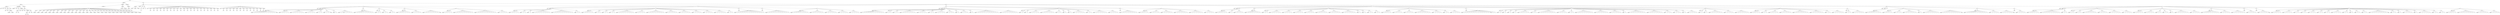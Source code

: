 digraph Tree {
	"t0" [label = "TEI"];
	"t1" [label = "teiHeader"];
	"t2" [label = "fileDesc"];
	"t3" [label = "titleStmt"];
	"t4" [label = "title"];
	"t5" [label = "title"];
	"t6" [label = "title"];
	"t7" [label = "author"];
	"t8" [label = "idno"];
	"t9" [label = "idno"];
	"t10" [label = "persName"];
	"t11" [label = "forename"];
	"t12" [label = "surname"];
	"t13" [label = "editor"];
	"t14" [label = "publicationStmt"];
	"t15" [label = "publisher"];
	"t16" [label = "idno"];
	"t17" [label = "idno"];
	"t18" [label = "availability"];
	"t19" [label = "licence"];
	"t20" [label = "ab"];
	"t21" [label = "ref"];
	"t22" [label = "sourceDesc"];
	"t23" [label = "bibl"];
	"t24" [label = "name"];
	"t25" [label = "idno"];
	"t26" [label = "idno"];
	"t27" [label = "availability"];
	"t28" [label = "licence"];
	"t29" [label = "ab"];
	"t30" [label = "ref"];
	"t31" [label = "bibl"];
	"t32" [label = "date"];
	"t33" [label = "idno"];
	"t34" [label = "profileDesc"];
	"t35" [label = "particDesc"];
	"t36" [label = "listPerson"];
	"t37" [label = "person"];
	"t38" [label = "persName"];
	"t39" [label = "person"];
	"t40" [label = "persName"];
	"t41" [label = "person"];
	"t42" [label = "persName"];
	"t43" [label = "person"];
	"t44" [label = "persName"];
	"t45" [label = "person"];
	"t46" [label = "persName"];
	"t47" [label = "person"];
	"t48" [label = "persName"];
	"t49" [label = "person"];
	"t50" [label = "persName"];
	"t51" [label = "person"];
	"t52" [label = "persName"];
	"t53" [label = "person"];
	"t54" [label = "persName"];
	"t55" [label = "person"];
	"t56" [label = "persName"];
	"t57" [label = "person"];
	"t58" [label = "persName"];
	"t59" [label = "person"];
	"t60" [label = "persName"];
	"t61" [label = "person"];
	"t62" [label = "persName"];
	"t63" [label = "person"];
	"t64" [label = "persName"];
	"t65" [label = "person"];
	"t66" [label = "persName"];
	"t67" [label = "person"];
	"t68" [label = "persName"];
	"t69" [label = "person"];
	"t70" [label = "persName"];
	"t71" [label = "person"];
	"t72" [label = "persName"];
	"t73" [label = "person"];
	"t74" [label = "persName"];
	"t75" [label = "person"];
	"t76" [label = "persName"];
	"t77" [label = "person"];
	"t78" [label = "persName"];
	"t79" [label = "person"];
	"t80" [label = "persName"];
	"t81" [label = "person"];
	"t82" [label = "persName"];
	"t83" [label = "person"];
	"t84" [label = "persName"];
	"t85" [label = "person"];
	"t86" [label = "persName"];
	"t87" [label = "person"];
	"t88" [label = "persName"];
	"t89" [label = "person"];
	"t90" [label = "persName"];
	"t91" [label = "person"];
	"t92" [label = "persName"];
	"t93" [label = "person"];
	"t94" [label = "persName"];
	"t95" [label = "textClass"];
	"t96" [label = "keywords"];
	"t97" [label = "term"];
	"t98" [label = "term"];
	"t99" [label = "classCode"];
	"t100" [label = "revisionDesc"];
	"t101" [label = "listChange"];
	"t102" [label = "change"];
	"t103" [label = "text"];
	"t104" [label = "front"];
	"t105" [label = "docTitle"];
	"t106" [label = "titlePart"];
	"t107" [label = "titlePart"];
	"t108" [label = "titlePart"];
	"t109" [label = "docDate"];
	"t110" [label = "div"];
	"t111" [label = "div"];
	"t112" [label = "p"];
	"t113" [label = "div"];
	"t114" [label = "head"];
	"t115" [label = "p"];
	"t116" [label = "castList"];
	"t117" [label = "head"];
	"t118" [label = "castItem"];
	"t119" [label = "role"];
	"t120" [label = "castItem"];
	"t121" [label = "role"];
	"t122" [label = "castItem"];
	"t123" [label = "role"];
	"t124" [label = "castItem"];
	"t125" [label = "role"];
	"t126" [label = "castItem"];
	"t127" [label = "role"];
	"t128" [label = "castItem"];
	"t129" [label = "role"];
	"t130" [label = "castItem"];
	"t131" [label = "role"];
	"t132" [label = "castItem"];
	"t133" [label = "role"];
	"t134" [label = "castItem"];
	"t135" [label = "role"];
	"t136" [label = "castItem"];
	"t137" [label = "role"];
	"t138" [label = "castItem"];
	"t139" [label = "role"];
	"t140" [label = "castItem"];
	"t141" [label = "role"];
	"t142" [label = "castItem"];
	"t143" [label = "role"];
	"t144" [label = "castItem"];
	"t145" [label = "role"];
	"t146" [label = "castItem"];
	"t147" [label = "role"];
	"t148" [label = "castItem"];
	"t149" [label = "role"];
	"t150" [label = "castItem"];
	"t151" [label = "role"];
	"t152" [label = "castItem"];
	"t153" [label = "role"];
	"t154" [label = "castItem"];
	"t155" [label = "role"];
	"t156" [label = "castItem"];
	"t157" [label = "role"];
	"t158" [label = "castItem"];
	"t159" [label = "role"];
	"t160" [label = "castList"];
	"t161" [label = "head"];
	"t162" [label = "castItem"];
	"t163" [label = "role"];
	"t164" [label = "castItem"];
	"t165" [label = "role"];
	"t166" [label = "castItem"];
	"t167" [label = "role"];
	"t168" [label = "castItem"];
	"t169" [label = "role"];
	"t170" [label = "castItem"];
	"t171" [label = "role"];
	"t172" [label = "castItem"];
	"t173" [label = "role"];
	"t174" [label = "castItem"];
	"t175" [label = "role"];
	"t176" [label = "castItem"];
	"t177" [label = "role"];
	"t178" [label = "castItem"];
	"t179" [label = "role"];
	"t180" [label = "castItem"];
	"t181" [label = "role"];
	"t182" [label = "castItem"];
	"t183" [label = "role"];
	"t184" [label = "castItem"];
	"t185" [label = "role"];
	"t186" [label = "castItem"];
	"t187" [label = "role"];
	"t188" [label = "body"];
	"t189" [label = "div"];
	"t190" [label = "head"];
	"t191" [label = "stage"];
	"t192" [label = "div"];
	"t193" [label = "head"];
	"t194" [label = "sp"];
	"t195" [label = "speaker"];
	"t196" [label = "l"];
	"t197" [label = "l"];
	"t198" [label = "l"];
	"t199" [label = "l"];
	"t200" [label = "l"];
	"t201" [label = "l"];
	"t202" [label = "l"];
	"t203" [label = "l"];
	"t204" [label = "l"];
	"t205" [label = "l"];
	"t206" [label = "l"];
	"t207" [label = "stage"];
	"t208" [label = "div"];
	"t209" [label = "head"];
	"t210" [label = "sp"];
	"t211" [label = "speaker"];
	"t212" [label = "l"];
	"t213" [label = "l"];
	"t214" [label = "l"];
	"t215" [label = "l"];
	"t216" [label = "sp"];
	"t217" [label = "speaker"];
	"t218" [label = "l"];
	"t219" [label = "l"];
	"t220" [label = "l"];
	"t221" [label = "l"];
	"t222" [label = "l"];
	"t223" [label = "l"];
	"t224" [label = "sp"];
	"t225" [label = "speaker"];
	"t226" [label = "l"];
	"t227" [label = "l"];
	"t228" [label = "l"];
	"t229" [label = "l"];
	"t230" [label = "sp"];
	"t231" [label = "speaker"];
	"t232" [label = "l"];
	"t233" [label = "l"];
	"t234" [label = "sp"];
	"t235" [label = "speaker"];
	"t236" [label = "l"];
	"t237" [label = "l"];
	"t238" [label = "stage"];
	"t239" [label = "sp"];
	"t240" [label = "speaker"];
	"t241" [label = "l"];
	"t242" [label = "sp"];
	"t243" [label = "speaker"];
	"t244" [label = "l"];
	"t245" [label = "stage"];
	"t246" [label = "l"];
	"t247" [label = "l"];
	"t248" [label = "l"];
	"t249" [label = "l"];
	"t250" [label = "div"];
	"t251" [label = "head"];
	"t252" [label = "sp"];
	"t253" [label = "speaker"];
	"t254" [label = "l"];
	"t255" [label = "l"];
	"t256" [label = "l"];
	"t257" [label = "l"];
	"t258" [label = "l"];
	"t259" [label = "l"];
	"t260" [label = "l"];
	"t261" [label = "l"];
	"t262" [label = "l"];
	"t263" [label = "div"];
	"t264" [label = "head"];
	"t265" [label = "sp"];
	"t266" [label = "speaker"];
	"t267" [label = "l"];
	"t268" [label = "l"];
	"t269" [label = "sp"];
	"t270" [label = "speaker"];
	"t271" [label = "l"];
	"t272" [label = "l"];
	"t273" [label = "sp"];
	"t274" [label = "speaker"];
	"t275" [label = "l"];
	"t276" [label = "l"];
	"t277" [label = "div"];
	"t278" [label = "head"];
	"t279" [label = "sp"];
	"t280" [label = "speaker"];
	"t281" [label = "l"];
	"t282" [label = "l"];
	"t283" [label = "l"];
	"t284" [label = "l"];
	"t285" [label = "l"];
	"t286" [label = "l"];
	"t287" [label = "sp"];
	"t288" [label = "speaker"];
	"t289" [label = "l"];
	"t290" [label = "l"];
	"t291" [label = "l"];
	"t292" [label = "l"];
	"t293" [label = "sp"];
	"t294" [label = "speaker"];
	"t295" [label = "l"];
	"t296" [label = "l"];
	"t297" [label = "l"];
	"t298" [label = "l"];
	"t299" [label = "l"];
	"t300" [label = "l"];
	"t301" [label = "l"];
	"t302" [label = "stage"];
	"t303" [label = "div"];
	"t304" [label = "head"];
	"t305" [label = "sp"];
	"t306" [label = "speaker"];
	"t307" [label = "l"];
	"t308" [label = "l"];
	"t309" [label = "l"];
	"t310" [label = "l"];
	"t311" [label = "sp"];
	"t312" [label = "speaker"];
	"t313" [label = "l"];
	"t314" [label = "l"];
	"t315" [label = "l"];
	"t316" [label = "l"];
	"t317" [label = "l"];
	"t318" [label = "l"];
	"t319" [label = "l"];
	"t320" [label = "l"];
	"t321" [label = "l"];
	"t322" [label = "sp"];
	"t323" [label = "speaker"];
	"t324" [label = "l"];
	"t325" [label = "l"];
	"t326" [label = "l"];
	"t327" [label = "l"];
	"t328" [label = "l"];
	"t329" [label = "l"];
	"t330" [label = "l"];
	"t331" [label = "l"];
	"t332" [label = "l"];
	"t333" [label = "l"];
	"t334" [label = "sp"];
	"t335" [label = "speaker"];
	"t336" [label = "l"];
	"t337" [label = "l"];
	"t338" [label = "l"];
	"t339" [label = "l"];
	"t340" [label = "div"];
	"t341" [label = "head"];
	"t342" [label = "stage"];
	"t343" [label = "div"];
	"t344" [label = "head"];
	"t345" [label = "sp"];
	"t346" [label = "speaker"];
	"t347" [label = "l"];
	"t348" [label = "l"];
	"t349" [label = "l"];
	"t350" [label = "l"];
	"t351" [label = "sp"];
	"t352" [label = "speaker"];
	"t353" [label = "l"];
	"t354" [label = "l"];
	"t355" [label = "sp"];
	"t356" [label = "speaker"];
	"t357" [label = "l"];
	"t358" [label = "sp"];
	"t359" [label = "speaker"];
	"t360" [label = "l"];
	"t361" [label = "l"];
	"t362" [label = "l"];
	"t363" [label = "l"];
	"t364" [label = "l"];
	"t365" [label = "l"];
	"t366" [label = "l"];
	"t367" [label = "l"];
	"t368" [label = "sp"];
	"t369" [label = "speaker"];
	"t370" [label = "l"];
	"t371" [label = "l"];
	"t372" [label = "l"];
	"t373" [label = "l"];
	"t374" [label = "l"];
	"t375" [label = "l"];
	"t376" [label = "l"];
	"t377" [label = "l"];
	"t378" [label = "l"];
	"t379" [label = "l"];
	"t380" [label = "sp"];
	"t381" [label = "speaker"];
	"t382" [label = "l"];
	"t383" [label = "l"];
	"t384" [label = "div"];
	"t385" [label = "head"];
	"t386" [label = "sp"];
	"t387" [label = "speaker"];
	"t388" [label = "l"];
	"t389" [label = "l"];
	"t390" [label = "l"];
	"t391" [label = "l"];
	"t392" [label = "l"];
	"t393" [label = "sp"];
	"t394" [label = "speaker"];
	"t395" [label = "l"];
	"t396" [label = "l"];
	"t397" [label = "sp"];
	"t398" [label = "speaker"];
	"t399" [label = "l"];
	"t400" [label = "l"];
	"t401" [label = "sp"];
	"t402" [label = "speaker"];
	"t403" [label = "l"];
	"t404" [label = "l"];
	"t405" [label = "sp"];
	"t406" [label = "speaker"];
	"t407" [label = "l"];
	"t408" [label = "l"];
	"t409" [label = "l"];
	"t410" [label = "l"];
	"t411" [label = "l"];
	"t412" [label = "l"];
	"t413" [label = "l"];
	"t414" [label = "l"];
	"t415" [label = "sp"];
	"t416" [label = "speaker"];
	"t417" [label = "l"];
	"t418" [label = "l"];
	"t419" [label = "l"];
	"t420" [label = "l"];
	"t421" [label = "sp"];
	"t422" [label = "speaker"];
	"t423" [label = "l"];
	"t424" [label = "l"];
	"t425" [label = "l"];
	"t426" [label = "l"];
	"t427" [label = "l"];
	"t428" [label = "l"];
	"t429" [label = "l"];
	"t430" [label = "l"];
	"t431" [label = "sp"];
	"t432" [label = "speaker"];
	"t433" [label = "l"];
	"t434" [label = "l"];
	"t435" [label = "l"];
	"t436" [label = "l"];
	"t437" [label = "l"];
	"t438" [label = "sp"];
	"t439" [label = "speaker"];
	"t440" [label = "l"];
	"t441" [label = "l"];
	"t442" [label = "l"];
	"t443" [label = "l"];
	"t444" [label = "l"];
	"t445" [label = "sp"];
	"t446" [label = "speaker"];
	"t447" [label = "l"];
	"t448" [label = "l"];
	"t449" [label = "l"];
	"t450" [label = "l"];
	"t451" [label = "sp"];
	"t452" [label = "speaker"];
	"t453" [label = "l"];
	"t454" [label = "l"];
	"t455" [label = "l"];
	"t456" [label = "l"];
	"t457" [label = "sp"];
	"t458" [label = "speaker"];
	"t459" [label = "l"];
	"t460" [label = "l"];
	"t461" [label = "l"];
	"t462" [label = "l"];
	"t463" [label = "l"];
	"t464" [label = "sp"];
	"t465" [label = "speaker"];
	"t466" [label = "l"];
	"t467" [label = "l"];
	"t468" [label = "div"];
	"t469" [label = "head"];
	"t470" [label = "sp"];
	"t471" [label = "speaker"];
	"t472" [label = "l"];
	"t473" [label = "l"];
	"t474" [label = "l"];
	"t475" [label = "l"];
	"t476" [label = "l"];
	"t477" [label = "l"];
	"t478" [label = "l"];
	"t479" [label = "l"];
	"t480" [label = "l"];
	"t481" [label = "l"];
	"t482" [label = "l"];
	"t483" [label = "l"];
	"t484" [label = "l"];
	"t485" [label = "l"];
	"t486" [label = "div"];
	"t487" [label = "head"];
	"t488" [label = "sp"];
	"t489" [label = "speaker"];
	"t490" [label = "l"];
	"t491" [label = "l"];
	"t492" [label = "l"];
	"t493" [label = "l"];
	"t494" [label = "l"];
	"t495" [label = "l"];
	"t496" [label = "l"];
	"t497" [label = "l"];
	"t498" [label = "l"];
	"t499" [label = "l"];
	"t500" [label = "l"];
	"t501" [label = "div"];
	"t502" [label = "head"];
	"t503" [label = "sp"];
	"t504" [label = "speaker"];
	"t505" [label = "l"];
	"t506" [label = "l"];
	"t507" [label = "l"];
	"t508" [label = "l"];
	"t509" [label = "l"];
	"t510" [label = "l"];
	"t511" [label = "l"];
	"t512" [label = "l"];
	"t513" [label = "sp"];
	"t514" [label = "speaker"];
	"t515" [label = "l"];
	"t516" [label = "l"];
	"t517" [label = "l"];
	"t518" [label = "l"];
	"t519" [label = "l"];
	"t520" [label = "l"];
	"t521" [label = "sp"];
	"t522" [label = "speaker"];
	"t523" [label = "l"];
	"t524" [label = "l"];
	"t525" [label = "l"];
	"t526" [label = "l"];
	"t527" [label = "l"];
	"t528" [label = "sp"];
	"t529" [label = "speaker"];
	"t530" [label = "l"];
	"t531" [label = "l"];
	"t532" [label = "l"];
	"t533" [label = "l"];
	"t534" [label = "sp"];
	"t535" [label = "speaker"];
	"t536" [label = "l"];
	"t537" [label = "l"];
	"t538" [label = "l"];
	"t539" [label = "l"];
	"t540" [label = "div"];
	"t541" [label = "head"];
	"t542" [label = "stage"];
	"t543" [label = "div"];
	"t544" [label = "head"];
	"t545" [label = "sp"];
	"t546" [label = "speaker"];
	"t547" [label = "l"];
	"t548" [label = "l"];
	"t549" [label = "l"];
	"t550" [label = "l"];
	"t551" [label = "l"];
	"t552" [label = "l"];
	"t553" [label = "l"];
	"t554" [label = "l"];
	"t555" [label = "l"];
	"t556" [label = "l"];
	"t557" [label = "l"];
	"t558" [label = "div"];
	"t559" [label = "head"];
	"t560" [label = "sp"];
	"t561" [label = "speaker"];
	"t562" [label = "l"];
	"t563" [label = "l"];
	"t564" [label = "sp"];
	"t565" [label = "speaker"];
	"t566" [label = "l"];
	"t567" [label = "l"];
	"t568" [label = "sp"];
	"t569" [label = "speaker"];
	"t570" [label = "l"];
	"t571" [label = "l"];
	"t572" [label = "l"];
	"t573" [label = "l"];
	"t574" [label = "l"];
	"t575" [label = "l"];
	"t576" [label = "l"];
	"t577" [label = "sp"];
	"t578" [label = "speaker"];
	"t579" [label = "l"];
	"t580" [label = "l"];
	"t581" [label = "l"];
	"t582" [label = "l"];
	"t583" [label = "sp"];
	"t584" [label = "speaker"];
	"t585" [label = "l"];
	"t586" [label = "l"];
	"t587" [label = "sp"];
	"t588" [label = "speaker"];
	"t589" [label = "l"];
	"t590" [label = "l"];
	"t591" [label = "l"];
	"t592" [label = "l"];
	"t593" [label = "sp"];
	"t594" [label = "speaker"];
	"t595" [label = "l"];
	"t596" [label = "l"];
	"t597" [label = "l"];
	"t598" [label = "sp"];
	"t599" [label = "speaker"];
	"t600" [label = "l"];
	"t601" [label = "sp"];
	"t602" [label = "speaker"];
	"t603" [label = "l"];
	"t604" [label = "l"];
	"t605" [label = "l"];
	"t606" [label = "sp"];
	"t607" [label = "speaker"];
	"t608" [label = "l"];
	"t609" [label = "sp"];
	"t610" [label = "speaker"];
	"t611" [label = "l"];
	"t612" [label = "l"];
	"t613" [label = "l"];
	"t614" [label = "l"];
	"t615" [label = "l"];
	"t616" [label = "l"];
	"t617" [label = "l"];
	"t618" [label = "l"];
	"t619" [label = "l"];
	"t620" [label = "l"];
	"t621" [label = "l"];
	"t622" [label = "sp"];
	"t623" [label = "speaker"];
	"t624" [label = "l"];
	"t625" [label = "l"];
	"t626" [label = "l"];
	"t627" [label = "l"];
	"t628" [label = "l"];
	"t629" [label = "l"];
	"t630" [label = "l"];
	"t631" [label = "l"];
	"t632" [label = "div"];
	"t633" [label = "head"];
	"t634" [label = "sp"];
	"t635" [label = "speaker"];
	"t636" [label = "l"];
	"t637" [label = "sp"];
	"t638" [label = "speaker"];
	"t639" [label = "l"];
	"t640" [label = "sp"];
	"t641" [label = "speaker"];
	"t642" [label = "l"];
	"t643" [label = "l"];
	"t644" [label = "l"];
	"t645" [label = "l"];
	"t646" [label = "sp"];
	"t647" [label = "speaker"];
	"t648" [label = "l"];
	"t649" [label = "l"];
	"t650" [label = "l"];
	"t651" [label = "l"];
	"t652" [label = "l"];
	"t653" [label = "l"];
	"t654" [label = "sp"];
	"t655" [label = "speaker"];
	"t656" [label = "l"];
	"t657" [label = "l"];
	"t658" [label = "sp"];
	"t659" [label = "speaker"];
	"t660" [label = "l"];
	"t661" [label = "sp"];
	"t662" [label = "speaker"];
	"t663" [label = "l"];
	"t664" [label = "sp"];
	"t665" [label = "speaker"];
	"t666" [label = "l"];
	"t667" [label = "l"];
	"t668" [label = "l"];
	"t669" [label = "l"];
	"t670" [label = "l"];
	"t671" [label = "sp"];
	"t672" [label = "speaker"];
	"t673" [label = "l"];
	"t674" [label = "l"];
	"t675" [label = "sp"];
	"t676" [label = "speaker"];
	"t677" [label = "l"];
	"t678" [label = "l"];
	"t679" [label = "l"];
	"t680" [label = "l"];
	"t681" [label = "l"];
	"t682" [label = "l"];
	"t683" [label = "sp"];
	"t684" [label = "speaker"];
	"t685" [label = "l"];
	"t686" [label = "l"];
	"t687" [label = "l"];
	"t688" [label = "l"];
	"t689" [label = "div"];
	"t690" [label = "head"];
	"t691" [label = "sp"];
	"t692" [label = "speaker"];
	"t693" [label = "l"];
	"t694" [label = "l"];
	"t695" [label = "l"];
	"t696" [label = "l"];
	"t697" [label = "l"];
	"t698" [label = "l"];
	"t699" [label = "l"];
	"t700" [label = "l"];
	"t701" [label = "div"];
	"t702" [label = "head"];
	"t703" [label = "sp"];
	"t704" [label = "speaker"];
	"t705" [label = "l"];
	"t706" [label = "l"];
	"t707" [label = "l"];
	"t708" [label = "l"];
	"t709" [label = "sp"];
	"t710" [label = "speaker"];
	"t711" [label = "l"];
	"t712" [label = "l"];
	"t713" [label = "l"];
	"t714" [label = "l"];
	"t715" [label = "sp"];
	"t716" [label = "speaker"];
	"t717" [label = "l"];
	"t718" [label = "l"];
	"t719" [label = "l"];
	"t720" [label = "l"];
	"t721" [label = "l"];
	"t722" [label = "sp"];
	"t723" [label = "speaker"];
	"t724" [label = "l"];
	"t725" [label = "l"];
	"t726" [label = "l"];
	"t727" [label = "l"];
	"t728" [label = "l"];
	"t729" [label = "l"];
	"t730" [label = "sp"];
	"t731" [label = "speaker"];
	"t732" [label = "l"];
	"t733" [label = "l"];
	"t734" [label = "l"];
	"t735" [label = "l"];
	"t736" [label = "l"];
	"t737" [label = "l"];
	"t738" [label = "sp"];
	"t739" [label = "speaker"];
	"t740" [label = "l"];
	"t741" [label = "l"];
	"t742" [label = "l"];
	"t743" [label = "l"];
	"t744" [label = "div"];
	"t745" [label = "head"];
	"t746" [label = "stage"];
	"t747" [label = "div"];
	"t748" [label = "head"];
	"t749" [label = "sp"];
	"t750" [label = "speaker"];
	"t751" [label = "l"];
	"t752" [label = "l"];
	"t753" [label = "l"];
	"t754" [label = "l"];
	"t755" [label = "l"];
	"t756" [label = "sp"];
	"t757" [label = "speaker"];
	"t758" [label = "l"];
	"t759" [label = "sp"];
	"t760" [label = "speaker"];
	"t761" [label = "l"];
	"t762" [label = "l"];
	"t763" [label = "l"];
	"t764" [label = "l"];
	"t765" [label = "div"];
	"t766" [label = "head"];
	"t767" [label = "sp"];
	"t768" [label = "speaker"];
	"t769" [label = "l"];
	"t770" [label = "l"];
	"t771" [label = "l"];
	"t772" [label = "l"];
	"t773" [label = "l"];
	"t774" [label = "l"];
	"t775" [label = "l"];
	"t776" [label = "div"];
	"t777" [label = "head"];
	"t778" [label = "sp"];
	"t779" [label = "speaker"];
	"t780" [label = "l"];
	"t781" [label = "l"];
	"t782" [label = "sp"];
	"t783" [label = "speaker"];
	"t784" [label = "l"];
	"t785" [label = "l"];
	"t786" [label = "l"];
	"t787" [label = "l"];
	"t788" [label = "l"];
	"t789" [label = "sp"];
	"t790" [label = "speaker"];
	"t791" [label = "l"];
	"t792" [label = "l"];
	"t793" [label = "l"];
	"t794" [label = "l"];
	"t795" [label = "sp"];
	"t796" [label = "speaker"];
	"t797" [label = "l"];
	"t798" [label = "l"];
	"t799" [label = "l"];
	"t800" [label = "l"];
	"t801" [label = "sp"];
	"t802" [label = "speaker"];
	"t803" [label = "l"];
	"t804" [label = "l"];
	"t805" [label = "l"];
	"t806" [label = "l"];
	"t807" [label = "sp"];
	"t808" [label = "speaker"];
	"t809" [label = "l"];
	"t810" [label = "l"];
	"t811" [label = "l"];
	"t812" [label = "l"];
	"t813" [label = "l"];
	"t814" [label = "sp"];
	"t815" [label = "speaker"];
	"t816" [label = "l"];
	"t817" [label = "l"];
	"t818" [label = "l"];
	"t819" [label = "l"];
	"t820" [label = "l"];
	"t821" [label = "sp"];
	"t822" [label = "speaker"];
	"t823" [label = "l"];
	"t824" [label = "l"];
	"t825" [label = "l"];
	"t826" [label = "l"];
	"t827" [label = "l"];
	"t828" [label = "l"];
	"t829" [label = "sp"];
	"t830" [label = "speaker"];
	"t831" [label = "l"];
	"t832" [label = "sp"];
	"t833" [label = "speaker"];
	"t834" [label = "l"];
	"t835" [label = "sp"];
	"t836" [label = "speaker"];
	"t837" [label = "l"];
	"t838" [label = "l"];
	"t839" [label = "sp"];
	"t840" [label = "speaker"];
	"t841" [label = "l"];
	"t842" [label = "l"];
	"t843" [label = "div"];
	"t844" [label = "head"];
	"t845" [label = "sp"];
	"t846" [label = "speaker"];
	"t847" [label = "l"];
	"t848" [label = "l"];
	"t849" [label = "l"];
	"t850" [label = "l"];
	"t851" [label = "sp"];
	"t852" [label = "speaker"];
	"t853" [label = "l"];
	"t854" [label = "l"];
	"t855" [label = "l"];
	"t856" [label = "l"];
	"t857" [label = "sp"];
	"t858" [label = "speaker"];
	"t859" [label = "l"];
	"t860" [label = "l"];
	"t861" [label = "l"];
	"t862" [label = "l"];
	"t863" [label = "sp"];
	"t864" [label = "speaker"];
	"t865" [label = "l"];
	"t866" [label = "l"];
	"t867" [label = "l"];
	"t868" [label = "l"];
	"t869" [label = "l"];
	"t870" [label = "l"];
	"t871" [label = "l"];
	"t872" [label = "sp"];
	"t873" [label = "speaker"];
	"t874" [label = "l"];
	"t875" [label = "l"];
	"t876" [label = "l"];
	"t877" [label = "l"];
	"t878" [label = "sp"];
	"t879" [label = "speaker"];
	"t880" [label = "l"];
	"t881" [label = "l"];
	"t882" [label = "sp"];
	"t883" [label = "speaker"];
	"t884" [label = "l"];
	"t885" [label = "l"];
	"t886" [label = "l"];
	"t887" [label = "l"];
	"t888" [label = "div"];
	"t889" [label = "head"];
	"t890" [label = "sp"];
	"t891" [label = "speaker"];
	"t892" [label = "l"];
	"t893" [label = "l"];
	"t894" [label = "l"];
	"t895" [label = "l"];
	"t896" [label = "l"];
	"t897" [label = "l"];
	"t898" [label = "l"];
	"t899" [label = "l"];
	"t900" [label = "l"];
	"t901" [label = "l"];
	"t902" [label = "l"];
	"t903" [label = "l"];
	"t904" [label = "l"];
	"t905" [label = "stage"];
	"t906" [label = "l"];
	"t907" [label = "l"];
	"t908" [label = "div"];
	"t909" [label = "head"];
	"t910" [label = "sp"];
	"t911" [label = "speaker"];
	"t912" [label = "l"];
	"t913" [label = "sp"];
	"t914" [label = "speaker"];
	"t915" [label = "l"];
	"t916" [label = "sp"];
	"t917" [label = "speaker"];
	"t918" [label = "l"];
	"t919" [label = "sp"];
	"t920" [label = "speaker"];
	"t921" [label = "l"];
	"t922" [label = "sp"];
	"t923" [label = "speaker"];
	"t924" [label = "l"];
	"t925" [label = "l"];
	"t926" [label = "l"];
	"t927" [label = "l"];
	"t928" [label = "l"];
	"t929" [label = "sp"];
	"t930" [label = "speaker"];
	"t931" [label = "l"];
	"t932" [label = "l"];
	"t933" [label = "sp"];
	"t934" [label = "speaker"];
	"t935" [label = "l"];
	"t936" [label = "l"];
	"t937" [label = "l"];
	"t938" [label = "l"];
	"t939" [label = "l"];
	"t940" [label = "l"];
	"t941" [label = "l"];
	"t942" [label = "l"];
	"t943" [label = "sp"];
	"t944" [label = "speaker"];
	"t945" [label = "l"];
	"t946" [label = "l"];
	"t947" [label = "l"];
	"t948" [label = "l"];
	"t949" [label = "sp"];
	"t950" [label = "speaker"];
	"t951" [label = "l"];
	"t952" [label = "l"];
	"t953" [label = "sp"];
	"t954" [label = "speaker"];
	"t955" [label = "l"];
	"t956" [label = "l"];
	"t957" [label = "l"];
	"t958" [label = "l"];
	"t959" [label = "l"];
	"t960" [label = "l"];
	"t961" [label = "l"];
	"t962" [label = "l"];
	"t963" [label = "sp"];
	"t964" [label = "speaker"];
	"t965" [label = "l"];
	"t966" [label = "l"];
	"t967" [label = "l"];
	"t968" [label = "l"];
	"t969" [label = "l"];
	"t970" [label = "l"];
	"t971" [label = "sp"];
	"t972" [label = "speaker"];
	"t973" [label = "l"];
	"t974" [label = "l"];
	"t975" [label = "l"];
	"t976" [label = "l"];
	"t977" [label = "l"];
	"t978" [label = "sp"];
	"t979" [label = "speaker"];
	"t980" [label = "l"];
	"t981" [label = "sp"];
	"t982" [label = "speaker"];
	"t983" [label = "l"];
	"t984" [label = "l"];
	"t985" [label = "l"];
	"t986" [label = "l"];
	"t987" [label = "l"];
	"t988" [label = "l"];
	"t989" [label = "l"];
	"t990" [label = "l"];
	"t991" [label = "sp"];
	"t992" [label = "speaker"];
	"t993" [label = "l"];
	"t994" [label = "l"];
	"t995" [label = "l"];
	"t996" [label = "l"];
	"t997" [label = "l"];
	"t998" [label = "l"];
	"t999" [label = "l"];
	"t1000" [label = "sp"];
	"t1001" [label = "speaker"];
	"t1002" [label = "l"];
	"t1003" [label = "l"];
	"t1004" [label = "l"];
	"t1005" [label = "sp"];
	"t1006" [label = "speaker"];
	"t1007" [label = "l"];
	"t1008" [label = "l"];
	"t1009" [label = "l"];
	"t1010" [label = "sp"];
	"t1011" [label = "speaker"];
	"t1012" [label = "l"];
	"t1013" [label = "sp"];
	"t1014" [label = "speaker"];
	"t1015" [label = "l"];
	"t1016" [label = "l"];
	"t1017" [label = "l"];
	"t1018" [label = "l"];
	"t1019" [label = "div"];
	"t1020" [label = "head"];
	"t1021" [label = "sp"];
	"t1022" [label = "speaker"];
	"t1023" [label = "l"];
	"t1024" [label = "sp"];
	"t1025" [label = "speaker"];
	"t1026" [label = "l"];
	"t1027" [label = "sp"];
	"t1028" [label = "speaker"];
	"t1029" [label = "l"];
	"t1030" [label = "l"];
	"t1031" [label = "l"];
	"t1032" [label = "l"];
	"t1033" [label = "l"];
	"t1034" [label = "l"];
	"t1035" [label = "sp"];
	"t1036" [label = "speaker"];
	"t1037" [label = "l"];
	"t1038" [label = "l"];
	"t1039" [label = "l"];
	"t1040" [label = "l"];
	"t1041" [label = "sp"];
	"t1042" [label = "speaker"];
	"t1043" [label = "l"];
	"t1044" [label = "l"];
	"t1045" [label = "l"];
	"t1046" [label = "l"];
	"t1047" [label = "l"];
	"t1048" [label = "l"];
	"t1049" [label = "div"];
	"t1050" [label = "head"];
	"t1051" [label = "sp"];
	"t1052" [label = "speaker"];
	"t1053" [label = "l"];
	"t1054" [label = "l"];
	"t1055" [label = "l"];
	"t1056" [label = "l"];
	"t1057" [label = "sp"];
	"t1058" [label = "speaker"];
	"t1059" [label = "l"];
	"t1060" [label = "l"];
	"t1061" [label = "sp"];
	"t1062" [label = "speaker"];
	"t1063" [label = "l"];
	"t1064" [label = "l"];
	"t1065" [label = "l"];
	"t1066" [label = "l"];
	"t1067" [label = "sp"];
	"t1068" [label = "speaker"];
	"t1069" [label = "l"];
	"t1070" [label = "l"];
	"t1071" [label = "l"];
	"t1072" [label = "l"];
	"t1073" [label = "l"];
	"t1074" [label = "sp"];
	"t1075" [label = "speaker"];
	"t1076" [label = "l"];
	"t1077" [label = "l"];
	"t1078" [label = "l"];
	"t1079" [label = "l"];
	"t1080" [label = "l"];
	"t1081" [label = "l"];
	"t1082" [label = "l"];
	"t1083" [label = "sp"];
	"t1084" [label = "speaker"];
	"t1085" [label = "l"];
	"t1086" [label = "l"];
	"t1087" [label = "l"];
	"t1088" [label = "l"];
	"t1089" [label = "l"];
	"t1090" [label = "l"];
	"t1091" [label = "sp"];
	"t1092" [label = "speaker"];
	"t1093" [label = "l"];
	"t1094" [label = "l"];
	"t1095" [label = "sp"];
	"t1096" [label = "speaker"];
	"t1097" [label = "l"];
	"t1098" [label = "l"];
	"t1099" [label = "l"];
	"t1100" [label = "l"];
	"t1101" [label = "l"];
	"t1102" [label = "div"];
	"t1103" [label = "head"];
	"t1104" [label = "sp"];
	"t1105" [label = "speaker"];
	"t1106" [label = "l"];
	"t1107" [label = "l"];
	"t1108" [label = "sp"];
	"t1109" [label = "speaker"];
	"t1110" [label = "l"];
	"t1111" [label = "l"];
	"t1112" [label = "l"];
	"t1113" [label = "l"];
	"t1114" [label = "l"];
	"t1115" [label = "div"];
	"t1116" [label = "head"];
	"t1117" [label = "stage"];
	"t1118" [label = "div"];
	"t1119" [label = "head"];
	"t1120" [label = "sp"];
	"t1121" [label = "speaker"];
	"t1122" [label = "l"];
	"t1123" [label = "l"];
	"t1124" [label = "l"];
	"t1125" [label = "l"];
	"t1126" [label = "l"];
	"t1127" [label = "l"];
	"t1128" [label = "l"];
	"t1129" [label = "div"];
	"t1130" [label = "head"];
	"t1131" [label = "sp"];
	"t1132" [label = "speaker"];
	"t1133" [label = "l"];
	"t1134" [label = "l"];
	"t1135" [label = "l"];
	"t1136" [label = "l"];
	"t1137" [label = "sp"];
	"t1138" [label = "speaker"];
	"t1139" [label = "l"];
	"t1140" [label = "l"];
	"t1141" [label = "l"];
	"t1142" [label = "sp"];
	"t1143" [label = "speaker"];
	"t1144" [label = "l"];
	"t1145" [label = "l"];
	"t1146" [label = "l"];
	"t1147" [label = "l"];
	"t1148" [label = "l"];
	"t1149" [label = "l"];
	"t1150" [label = "sp"];
	"t1151" [label = "speaker"];
	"t1152" [label = "l"];
	"t1153" [label = "sp"];
	"t1154" [label = "speaker"];
	"t1155" [label = "l"];
	"t1156" [label = "l"];
	"t1157" [label = "l"];
	"t1158" [label = "l"];
	"t1159" [label = "l"];
	"t1160" [label = "l"];
	"t1161" [label = "l"];
	"t1162" [label = "sp"];
	"t1163" [label = "speaker"];
	"t1164" [label = "l"];
	"t1165" [label = "l"];
	"t1166" [label = "l"];
	"t1167" [label = "l"];
	"t1168" [label = "l"];
	"t1169" [label = "l"];
	"t1170" [label = "l"];
	"t1171" [label = "l"];
	"t1172" [label = "l"];
	"t1173" [label = "stage"];
	"t1174" [label = "div"];
	"t1175" [label = "head"];
	"t1176" [label = "sp"];
	"t1177" [label = "speaker"];
	"t1178" [label = "l"];
	"t1179" [label = "l"];
	"t1180" [label = "l"];
	"t1181" [label = "l"];
	"t1182" [label = "l"];
	"t1183" [label = "l"];
	"t1184" [label = "l"];
	"t1185" [label = "l"];
	"t1186" [label = "l"];
	"t1187" [label = "l"];
	"t1188" [label = "l"];
	"t1189" [label = "sp"];
	"t1190" [label = "speaker"];
	"t1191" [label = "l"];
	"t1192" [label = "l"];
	"t1193" [label = "l"];
	"t1194" [label = "l"];
	"t1195" [label = "sp"];
	"t1196" [label = "speaker"];
	"t1197" [label = "l"];
	"t1198" [label = "l"];
	"t1199" [label = "l"];
	"t1200" [label = "l"];
	"t1201" [label = "l"];
	"t1202" [label = "stage"];
	"t1203" [label = "div"];
	"t1204" [label = "head"];
	"t1205" [label = "sp"];
	"t1206" [label = "speaker"];
	"t1207" [label = "l"];
	"t1208" [label = "l"];
	"t1209" [label = "l"];
	"t1210" [label = "l"];
	"t1211" [label = "div"];
	"t1212" [label = "head"];
	"t1213" [label = "stage"];
	"t1214" [label = "div"];
	"t1215" [label = "head"];
	"t1216" [label = "sp"];
	"t1217" [label = "speaker"];
	"t1218" [label = "l"];
	"t1219" [label = "l"];
	"t1220" [label = "l"];
	"t1221" [label = "l"];
	"t1222" [label = "l"];
	"t1223" [label = "sp"];
	"t1224" [label = "speaker"];
	"t1225" [label = "l"];
	"t1226" [label = "l"];
	"t1227" [label = "l"];
	"t1228" [label = "l"];
	"t1229" [label = "l"];
	"t1230" [label = "l"];
	"t1231" [label = "l"];
	"t1232" [label = "l"];
	"t1233" [label = "l"];
	"t1234" [label = "sp"];
	"t1235" [label = "speaker"];
	"t1236" [label = "l"];
	"t1237" [label = "l"];
	"t1238" [label = "div"];
	"t1239" [label = "head"];
	"t1240" [label = "sp"];
	"t1241" [label = "speaker"];
	"t1242" [label = "l"];
	"t1243" [label = "l"];
	"t1244" [label = "sp"];
	"t1245" [label = "speaker"];
	"t1246" [label = "l"];
	"t1247" [label = "l"];
	"t1248" [label = "sp"];
	"t1249" [label = "speaker"];
	"t1250" [label = "l"];
	"t1251" [label = "l"];
	"t1252" [label = "l"];
	"t1253" [label = "l"];
	"t1254" [label = "l"];
	"t1255" [label = "l"];
	"t1256" [label = "sp"];
	"t1257" [label = "speaker"];
	"t1258" [label = "l"];
	"t1259" [label = "l"];
	"t1260" [label = "l"];
	"t1261" [label = "l"];
	"t1262" [label = "sp"];
	"t1263" [label = "speaker"];
	"t1264" [label = "l"];
	"t1265" [label = "l"];
	"t1266" [label = "l"];
	"t1267" [label = "l"];
	"t1268" [label = "l"];
	"t1269" [label = "sp"];
	"t1270" [label = "speaker"];
	"t1271" [label = "l"];
	"t1272" [label = "l"];
	"t1273" [label = "l"];
	"t1274" [label = "l"];
	"t1275" [label = "div"];
	"t1276" [label = "head"];
	"t1277" [label = "sp"];
	"t1278" [label = "speaker"];
	"t1279" [label = "l"];
	"t1280" [label = "l"];
	"t1281" [label = "l"];
	"t1282" [label = "l"];
	"t1283" [label = "sp"];
	"t1284" [label = "speaker"];
	"t1285" [label = "l"];
	"t1286" [label = "l"];
	"t1287" [label = "l"];
	"t1288" [label = "l"];
	"t1289" [label = "sp"];
	"t1290" [label = "speaker"];
	"t1291" [label = "l"];
	"t1292" [label = "l"];
	"t1293" [label = "sp"];
	"t1294" [label = "speaker"];
	"t1295" [label = "l"];
	"t1296" [label = "l"];
	"t1297" [label = "sp"];
	"t1298" [label = "speaker"];
	"t1299" [label = "l"];
	"t1300" [label = "sp"];
	"t1301" [label = "speaker"];
	"t1302" [label = "l"];
	"t1303" [label = "l"];
	"t1304" [label = "l"];
	"t1305" [label = "l"];
	"t1306" [label = "l"];
	"t1307" [label = "l"];
	"t1308" [label = "sp"];
	"t1309" [label = "speaker"];
	"t1310" [label = "l"];
	"t1311" [label = "l"];
	"t1312" [label = "l"];
	"t1313" [label = "l"];
	"t1314" [label = "div"];
	"t1315" [label = "head"];
	"t1316" [label = "sp"];
	"t1317" [label = "speaker"];
	"t1318" [label = "l"];
	"t1319" [label = "l"];
	"t1320" [label = "l"];
	"t1321" [label = "l"];
	"t1322" [label = "l"];
	"t1323" [label = "l"];
	"t1324" [label = "l"];
	"t1325" [label = "l"];
	"t1326" [label = "sp"];
	"t1327" [label = "speaker"];
	"t1328" [label = "l"];
	"t1329" [label = "l"];
	"t1330" [label = "l"];
	"t1331" [label = "l"];
	"t1332" [label = "sp"];
	"t1333" [label = "speaker"];
	"t1334" [label = "l"];
	"t1335" [label = "l"];
	"t1336" [label = "l"];
	"t1337" [label = "l"];
	"t1338" [label = "l"];
	"t1339" [label = "l"];
	"t1340" [label = "div"];
	"t1341" [label = "head"];
	"t1342" [label = "sp"];
	"t1343" [label = "speaker"];
	"t1344" [label = "l"];
	"t1345" [label = "l"];
	"t1346" [label = "l"];
	"t1347" [label = "l"];
	"t1348" [label = "div"];
	"t1349" [label = "head"];
	"t1350" [label = "sp"];
	"t1351" [label = "speaker"];
	"t1352" [label = "l"];
	"t1353" [label = "l"];
	"t1354" [label = "l"];
	"t1355" [label = "l"];
	"t1356" [label = "stage"];
	"t1357" [label = "div"];
	"t1358" [label = "head"];
	"t1359" [label = "sp"];
	"t1360" [label = "speaker"];
	"t1361" [label = "l"];
	"t1362" [label = "l"];
	"t1363" [label = "l"];
	"t1364" [label = "l"];
	"t1365" [label = "sp"];
	"t1366" [label = "speaker"];
	"t1367" [label = "l"];
	"t1368" [label = "l"];
	"t1369" [label = "l"];
	"t1370" [label = "l"];
	"t1371" [label = "sp"];
	"t1372" [label = "speaker"];
	"t1373" [label = "l"];
	"t1374" [label = "l"];
	"t1375" [label = "sp"];
	"t1376" [label = "speaker"];
	"t1377" [label = "l"];
	"t1378" [label = "l"];
	"t1379" [label = "sp"];
	"t1380" [label = "speaker"];
	"t1381" [label = "l"];
	"t1382" [label = "l"];
	"t1383" [label = "l"];
	"t1384" [label = "sp"];
	"t1385" [label = "speaker"];
	"t1386" [label = "l"];
	"t1387" [label = "l"];
	"t1388" [label = "sp"];
	"t1389" [label = "speaker"];
	"t1390" [label = "l"];
	"t1391" [label = "l"];
	"t1392" [label = "sp"];
	"t1393" [label = "speaker"];
	"t1394" [label = "l"];
	"t1395" [label = "l"];
	"t1396" [label = "l"];
	"t1397" [label = "l"];
	"t1398" [label = "sp"];
	"t1399" [label = "speaker"];
	"t1400" [label = "l"];
	"t1401" [label = "l"];
	"t1402" [label = "sp"];
	"t1403" [label = "speaker"];
	"t1404" [label = "l"];
	"t1405" [label = "sp"];
	"t1406" [label = "speaker"];
	"t1407" [label = "l"];
	"t1408" [label = "l"];
	"t1409" [label = "sp"];
	"t1410" [label = "speaker"];
	"t1411" [label = "l"];
	"t1412" [label = "l"];
	"t1413" [label = "sp"];
	"t1414" [label = "speaker"];
	"t1415" [label = "l"];
	"t1416" [label = "l"];
	"t1417" [label = "l"];
	"t1418" [label = "l"];
	"t1419" [label = "l"];
	"t1420" [label = "l"];
	"t1421" [label = "l"];
	"t1422" [label = "l"];
	"t1423" [label = "stage"];
	"t1424" [label = "sp"];
	"t1425" [label = "speaker"];
	"t1426" [label = "l"];
	"t1427" [label = "l"];
	"t1428" [label = "sp"];
	"t1429" [label = "speaker"];
	"t1430" [label = "l"];
	"t1431" [label = "sp"];
	"t1432" [label = "speaker"];
	"t1433" [label = "l"];
	"t1434" [label = "l"];
	"t1435" [label = "l"];
	"t1436" [label = "l"];
	"t1437" [label = "sp"];
	"t1438" [label = "speaker"];
	"t1439" [label = "l"];
	"t1440" [label = "sp"];
	"t1441" [label = "speaker"];
	"t1442" [label = "l"];
	"t1443" [label = "l"];
	"t1444" [label = "l"];
	"t1445" [label = "l"];
	"t1446" [label = "l"];
	"t1447" [label = "sp"];
	"t1448" [label = "speaker"];
	"t1449" [label = "l"];
	"t1450" [label = "l"];
	"t1451" [label = "sp"];
	"t1452" [label = "speaker"];
	"t1453" [label = "l"];
	"t1454" [label = "l"];
	"t1455" [label = "div"];
	"t1456" [label = "head"];
	"t1457" [label = "sp"];
	"t1458" [label = "speaker"];
	"t1459" [label = "l"];
	"t1460" [label = "l"];
	"t1461" [label = "l"];
	"t1462" [label = "l"];
	"t1463" [label = "sp"];
	"t1464" [label = "speaker"];
	"t1465" [label = "l"];
	"t1466" [label = "l"];
	"t1467" [label = "l"];
	"t1468" [label = "l"];
	"t1469" [label = "l"];
	"t1470" [label = "l"];
	"t1471" [label = "l"];
	"t1472" [label = "l"];
	"t1473" [label = "sp"];
	"t1474" [label = "speaker"];
	"t1475" [label = "l"];
	"t1476" [label = "l"];
	"t1477" [label = "l"];
	"t1478" [label = "l"];
	"t1479" [label = "l"];
	"t1480" [label = "sp"];
	"t1481" [label = "speaker"];
	"t1482" [label = "l"];
	"t1483" [label = "l"];
	"t1484" [label = "l"];
	"t1485" [label = "l"];
	"t0" -> "t1";
	"t1" -> "t2";
	"t2" -> "t3";
	"t3" -> "t4";
	"t3" -> "t5";
	"t3" -> "t6";
	"t3" -> "t7";
	"t7" -> "t8";
	"t7" -> "t9";
	"t7" -> "t10";
	"t10" -> "t11";
	"t10" -> "t12";
	"t3" -> "t13";
	"t2" -> "t14";
	"t14" -> "t15";
	"t14" -> "t16";
	"t14" -> "t17";
	"t14" -> "t18";
	"t18" -> "t19";
	"t19" -> "t20";
	"t19" -> "t21";
	"t2" -> "t22";
	"t22" -> "t23";
	"t23" -> "t24";
	"t23" -> "t25";
	"t23" -> "t26";
	"t23" -> "t27";
	"t27" -> "t28";
	"t28" -> "t29";
	"t28" -> "t30";
	"t23" -> "t31";
	"t31" -> "t32";
	"t31" -> "t33";
	"t1" -> "t34";
	"t34" -> "t35";
	"t35" -> "t36";
	"t36" -> "t37";
	"t37" -> "t38";
	"t36" -> "t39";
	"t39" -> "t40";
	"t36" -> "t41";
	"t41" -> "t42";
	"t36" -> "t43";
	"t43" -> "t44";
	"t36" -> "t45";
	"t45" -> "t46";
	"t36" -> "t47";
	"t47" -> "t48";
	"t36" -> "t49";
	"t49" -> "t50";
	"t36" -> "t51";
	"t51" -> "t52";
	"t36" -> "t53";
	"t53" -> "t54";
	"t36" -> "t55";
	"t55" -> "t56";
	"t36" -> "t57";
	"t57" -> "t58";
	"t36" -> "t59";
	"t59" -> "t60";
	"t36" -> "t61";
	"t61" -> "t62";
	"t36" -> "t63";
	"t63" -> "t64";
	"t36" -> "t65";
	"t65" -> "t66";
	"t36" -> "t67";
	"t67" -> "t68";
	"t36" -> "t69";
	"t69" -> "t70";
	"t36" -> "t71";
	"t71" -> "t72";
	"t36" -> "t73";
	"t73" -> "t74";
	"t36" -> "t75";
	"t75" -> "t76";
	"t36" -> "t77";
	"t77" -> "t78";
	"t36" -> "t79";
	"t79" -> "t80";
	"t36" -> "t81";
	"t81" -> "t82";
	"t36" -> "t83";
	"t83" -> "t84";
	"t36" -> "t85";
	"t85" -> "t86";
	"t36" -> "t87";
	"t87" -> "t88";
	"t36" -> "t89";
	"t89" -> "t90";
	"t36" -> "t91";
	"t91" -> "t92";
	"t36" -> "t93";
	"t93" -> "t94";
	"t34" -> "t95";
	"t95" -> "t96";
	"t96" -> "t97";
	"t96" -> "t98";
	"t95" -> "t99";
	"t1" -> "t100";
	"t100" -> "t101";
	"t101" -> "t102";
	"t0" -> "t103";
	"t103" -> "t104";
	"t104" -> "t105";
	"t105" -> "t106";
	"t105" -> "t107";
	"t105" -> "t108";
	"t104" -> "t109";
	"t104" -> "t110";
	"t110" -> "t111";
	"t111" -> "t112";
	"t104" -> "t113";
	"t113" -> "t114";
	"t113" -> "t115";
	"t104" -> "t116";
	"t116" -> "t117";
	"t116" -> "t118";
	"t118" -> "t119";
	"t116" -> "t120";
	"t120" -> "t121";
	"t116" -> "t122";
	"t122" -> "t123";
	"t116" -> "t124";
	"t124" -> "t125";
	"t116" -> "t126";
	"t126" -> "t127";
	"t116" -> "t128";
	"t128" -> "t129";
	"t116" -> "t130";
	"t130" -> "t131";
	"t116" -> "t132";
	"t132" -> "t133";
	"t116" -> "t134";
	"t134" -> "t135";
	"t116" -> "t136";
	"t136" -> "t137";
	"t116" -> "t138";
	"t138" -> "t139";
	"t116" -> "t140";
	"t140" -> "t141";
	"t116" -> "t142";
	"t142" -> "t143";
	"t116" -> "t144";
	"t144" -> "t145";
	"t116" -> "t146";
	"t146" -> "t147";
	"t116" -> "t148";
	"t148" -> "t149";
	"t116" -> "t150";
	"t150" -> "t151";
	"t116" -> "t152";
	"t152" -> "t153";
	"t116" -> "t154";
	"t154" -> "t155";
	"t116" -> "t156";
	"t156" -> "t157";
	"t116" -> "t158";
	"t158" -> "t159";
	"t104" -> "t160";
	"t160" -> "t161";
	"t160" -> "t162";
	"t162" -> "t163";
	"t160" -> "t164";
	"t164" -> "t165";
	"t160" -> "t166";
	"t166" -> "t167";
	"t160" -> "t168";
	"t168" -> "t169";
	"t160" -> "t170";
	"t170" -> "t171";
	"t160" -> "t172";
	"t172" -> "t173";
	"t160" -> "t174";
	"t174" -> "t175";
	"t160" -> "t176";
	"t176" -> "t177";
	"t160" -> "t178";
	"t178" -> "t179";
	"t160" -> "t180";
	"t180" -> "t181";
	"t160" -> "t182";
	"t182" -> "t183";
	"t160" -> "t184";
	"t184" -> "t185";
	"t160" -> "t186";
	"t186" -> "t187";
	"t103" -> "t188";
	"t188" -> "t189";
	"t189" -> "t190";
	"t189" -> "t191";
	"t189" -> "t192";
	"t192" -> "t193";
	"t192" -> "t194";
	"t194" -> "t195";
	"t194" -> "t196";
	"t194" -> "t197";
	"t194" -> "t198";
	"t194" -> "t199";
	"t194" -> "t200";
	"t194" -> "t201";
	"t194" -> "t202";
	"t194" -> "t203";
	"t194" -> "t204";
	"t194" -> "t205";
	"t194" -> "t206";
	"t194" -> "t207";
	"t189" -> "t208";
	"t208" -> "t209";
	"t208" -> "t210";
	"t210" -> "t211";
	"t210" -> "t212";
	"t210" -> "t213";
	"t210" -> "t214";
	"t210" -> "t215";
	"t208" -> "t216";
	"t216" -> "t217";
	"t216" -> "t218";
	"t216" -> "t219";
	"t216" -> "t220";
	"t216" -> "t221";
	"t216" -> "t222";
	"t216" -> "t223";
	"t208" -> "t224";
	"t224" -> "t225";
	"t224" -> "t226";
	"t224" -> "t227";
	"t224" -> "t228";
	"t224" -> "t229";
	"t208" -> "t230";
	"t230" -> "t231";
	"t230" -> "t232";
	"t230" -> "t233";
	"t208" -> "t234";
	"t234" -> "t235";
	"t234" -> "t236";
	"t234" -> "t237";
	"t234" -> "t238";
	"t208" -> "t239";
	"t239" -> "t240";
	"t239" -> "t241";
	"t208" -> "t242";
	"t242" -> "t243";
	"t242" -> "t244";
	"t242" -> "t245";
	"t242" -> "t246";
	"t242" -> "t247";
	"t242" -> "t248";
	"t242" -> "t249";
	"t189" -> "t250";
	"t250" -> "t251";
	"t250" -> "t252";
	"t252" -> "t253";
	"t252" -> "t254";
	"t252" -> "t255";
	"t252" -> "t256";
	"t252" -> "t257";
	"t252" -> "t258";
	"t252" -> "t259";
	"t252" -> "t260";
	"t252" -> "t261";
	"t252" -> "t262";
	"t189" -> "t263";
	"t263" -> "t264";
	"t263" -> "t265";
	"t265" -> "t266";
	"t265" -> "t267";
	"t265" -> "t268";
	"t263" -> "t269";
	"t269" -> "t270";
	"t269" -> "t271";
	"t269" -> "t272";
	"t263" -> "t273";
	"t273" -> "t274";
	"t273" -> "t275";
	"t273" -> "t276";
	"t189" -> "t277";
	"t277" -> "t278";
	"t277" -> "t279";
	"t279" -> "t280";
	"t279" -> "t281";
	"t279" -> "t282";
	"t279" -> "t283";
	"t279" -> "t284";
	"t279" -> "t285";
	"t279" -> "t286";
	"t277" -> "t287";
	"t287" -> "t288";
	"t287" -> "t289";
	"t287" -> "t290";
	"t287" -> "t291";
	"t287" -> "t292";
	"t277" -> "t293";
	"t293" -> "t294";
	"t293" -> "t295";
	"t293" -> "t296";
	"t293" -> "t297";
	"t293" -> "t298";
	"t293" -> "t299";
	"t293" -> "t300";
	"t293" -> "t301";
	"t293" -> "t302";
	"t189" -> "t303";
	"t303" -> "t304";
	"t303" -> "t305";
	"t305" -> "t306";
	"t305" -> "t307";
	"t305" -> "t308";
	"t305" -> "t309";
	"t305" -> "t310";
	"t303" -> "t311";
	"t311" -> "t312";
	"t311" -> "t313";
	"t311" -> "t314";
	"t311" -> "t315";
	"t311" -> "t316";
	"t311" -> "t317";
	"t311" -> "t318";
	"t311" -> "t319";
	"t311" -> "t320";
	"t311" -> "t321";
	"t303" -> "t322";
	"t322" -> "t323";
	"t322" -> "t324";
	"t322" -> "t325";
	"t322" -> "t326";
	"t322" -> "t327";
	"t322" -> "t328";
	"t322" -> "t329";
	"t322" -> "t330";
	"t322" -> "t331";
	"t322" -> "t332";
	"t322" -> "t333";
	"t303" -> "t334";
	"t334" -> "t335";
	"t334" -> "t336";
	"t334" -> "t337";
	"t334" -> "t338";
	"t334" -> "t339";
	"t188" -> "t340";
	"t340" -> "t341";
	"t340" -> "t342";
	"t340" -> "t343";
	"t343" -> "t344";
	"t343" -> "t345";
	"t345" -> "t346";
	"t345" -> "t347";
	"t345" -> "t348";
	"t345" -> "t349";
	"t345" -> "t350";
	"t343" -> "t351";
	"t351" -> "t352";
	"t351" -> "t353";
	"t351" -> "t354";
	"t343" -> "t355";
	"t355" -> "t356";
	"t355" -> "t357";
	"t343" -> "t358";
	"t358" -> "t359";
	"t358" -> "t360";
	"t358" -> "t361";
	"t358" -> "t362";
	"t358" -> "t363";
	"t358" -> "t364";
	"t358" -> "t365";
	"t358" -> "t366";
	"t358" -> "t367";
	"t343" -> "t368";
	"t368" -> "t369";
	"t368" -> "t370";
	"t368" -> "t371";
	"t368" -> "t372";
	"t368" -> "t373";
	"t368" -> "t374";
	"t368" -> "t375";
	"t368" -> "t376";
	"t368" -> "t377";
	"t368" -> "t378";
	"t368" -> "t379";
	"t343" -> "t380";
	"t380" -> "t381";
	"t380" -> "t382";
	"t380" -> "t383";
	"t340" -> "t384";
	"t384" -> "t385";
	"t384" -> "t386";
	"t386" -> "t387";
	"t386" -> "t388";
	"t386" -> "t389";
	"t386" -> "t390";
	"t386" -> "t391";
	"t386" -> "t392";
	"t384" -> "t393";
	"t393" -> "t394";
	"t393" -> "t395";
	"t393" -> "t396";
	"t384" -> "t397";
	"t397" -> "t398";
	"t397" -> "t399";
	"t397" -> "t400";
	"t384" -> "t401";
	"t401" -> "t402";
	"t401" -> "t403";
	"t401" -> "t404";
	"t384" -> "t405";
	"t405" -> "t406";
	"t405" -> "t407";
	"t405" -> "t408";
	"t405" -> "t409";
	"t405" -> "t410";
	"t405" -> "t411";
	"t405" -> "t412";
	"t405" -> "t413";
	"t405" -> "t414";
	"t384" -> "t415";
	"t415" -> "t416";
	"t415" -> "t417";
	"t415" -> "t418";
	"t415" -> "t419";
	"t415" -> "t420";
	"t384" -> "t421";
	"t421" -> "t422";
	"t421" -> "t423";
	"t421" -> "t424";
	"t421" -> "t425";
	"t421" -> "t426";
	"t421" -> "t427";
	"t421" -> "t428";
	"t421" -> "t429";
	"t421" -> "t430";
	"t384" -> "t431";
	"t431" -> "t432";
	"t431" -> "t433";
	"t431" -> "t434";
	"t431" -> "t435";
	"t431" -> "t436";
	"t431" -> "t437";
	"t384" -> "t438";
	"t438" -> "t439";
	"t438" -> "t440";
	"t438" -> "t441";
	"t438" -> "t442";
	"t438" -> "t443";
	"t438" -> "t444";
	"t384" -> "t445";
	"t445" -> "t446";
	"t445" -> "t447";
	"t445" -> "t448";
	"t445" -> "t449";
	"t445" -> "t450";
	"t384" -> "t451";
	"t451" -> "t452";
	"t451" -> "t453";
	"t451" -> "t454";
	"t451" -> "t455";
	"t451" -> "t456";
	"t384" -> "t457";
	"t457" -> "t458";
	"t457" -> "t459";
	"t457" -> "t460";
	"t457" -> "t461";
	"t457" -> "t462";
	"t457" -> "t463";
	"t384" -> "t464";
	"t464" -> "t465";
	"t464" -> "t466";
	"t464" -> "t467";
	"t340" -> "t468";
	"t468" -> "t469";
	"t468" -> "t470";
	"t470" -> "t471";
	"t470" -> "t472";
	"t470" -> "t473";
	"t470" -> "t474";
	"t470" -> "t475";
	"t470" -> "t476";
	"t470" -> "t477";
	"t470" -> "t478";
	"t470" -> "t479";
	"t470" -> "t480";
	"t470" -> "t481";
	"t470" -> "t482";
	"t470" -> "t483";
	"t470" -> "t484";
	"t470" -> "t485";
	"t340" -> "t486";
	"t486" -> "t487";
	"t486" -> "t488";
	"t488" -> "t489";
	"t488" -> "t490";
	"t488" -> "t491";
	"t488" -> "t492";
	"t488" -> "t493";
	"t488" -> "t494";
	"t488" -> "t495";
	"t488" -> "t496";
	"t488" -> "t497";
	"t488" -> "t498";
	"t488" -> "t499";
	"t488" -> "t500";
	"t340" -> "t501";
	"t501" -> "t502";
	"t501" -> "t503";
	"t503" -> "t504";
	"t503" -> "t505";
	"t503" -> "t506";
	"t503" -> "t507";
	"t503" -> "t508";
	"t503" -> "t509";
	"t503" -> "t510";
	"t503" -> "t511";
	"t503" -> "t512";
	"t501" -> "t513";
	"t513" -> "t514";
	"t513" -> "t515";
	"t513" -> "t516";
	"t513" -> "t517";
	"t513" -> "t518";
	"t513" -> "t519";
	"t513" -> "t520";
	"t501" -> "t521";
	"t521" -> "t522";
	"t521" -> "t523";
	"t521" -> "t524";
	"t521" -> "t525";
	"t521" -> "t526";
	"t521" -> "t527";
	"t501" -> "t528";
	"t528" -> "t529";
	"t528" -> "t530";
	"t528" -> "t531";
	"t528" -> "t532";
	"t528" -> "t533";
	"t501" -> "t534";
	"t534" -> "t535";
	"t534" -> "t536";
	"t534" -> "t537";
	"t534" -> "t538";
	"t534" -> "t539";
	"t188" -> "t540";
	"t540" -> "t541";
	"t540" -> "t542";
	"t540" -> "t543";
	"t543" -> "t544";
	"t543" -> "t545";
	"t545" -> "t546";
	"t545" -> "t547";
	"t545" -> "t548";
	"t545" -> "t549";
	"t545" -> "t550";
	"t545" -> "t551";
	"t545" -> "t552";
	"t545" -> "t553";
	"t545" -> "t554";
	"t545" -> "t555";
	"t545" -> "t556";
	"t545" -> "t557";
	"t540" -> "t558";
	"t558" -> "t559";
	"t558" -> "t560";
	"t560" -> "t561";
	"t560" -> "t562";
	"t560" -> "t563";
	"t558" -> "t564";
	"t564" -> "t565";
	"t564" -> "t566";
	"t564" -> "t567";
	"t558" -> "t568";
	"t568" -> "t569";
	"t568" -> "t570";
	"t568" -> "t571";
	"t568" -> "t572";
	"t568" -> "t573";
	"t568" -> "t574";
	"t568" -> "t575";
	"t568" -> "t576";
	"t558" -> "t577";
	"t577" -> "t578";
	"t577" -> "t579";
	"t577" -> "t580";
	"t577" -> "t581";
	"t577" -> "t582";
	"t558" -> "t583";
	"t583" -> "t584";
	"t583" -> "t585";
	"t583" -> "t586";
	"t558" -> "t587";
	"t587" -> "t588";
	"t587" -> "t589";
	"t587" -> "t590";
	"t587" -> "t591";
	"t587" -> "t592";
	"t558" -> "t593";
	"t593" -> "t594";
	"t593" -> "t595";
	"t593" -> "t596";
	"t593" -> "t597";
	"t558" -> "t598";
	"t598" -> "t599";
	"t598" -> "t600";
	"t558" -> "t601";
	"t601" -> "t602";
	"t601" -> "t603";
	"t601" -> "t604";
	"t601" -> "t605";
	"t558" -> "t606";
	"t606" -> "t607";
	"t606" -> "t608";
	"t558" -> "t609";
	"t609" -> "t610";
	"t609" -> "t611";
	"t609" -> "t612";
	"t609" -> "t613";
	"t609" -> "t614";
	"t609" -> "t615";
	"t609" -> "t616";
	"t609" -> "t617";
	"t609" -> "t618";
	"t609" -> "t619";
	"t609" -> "t620";
	"t609" -> "t621";
	"t558" -> "t622";
	"t622" -> "t623";
	"t622" -> "t624";
	"t622" -> "t625";
	"t622" -> "t626";
	"t622" -> "t627";
	"t622" -> "t628";
	"t622" -> "t629";
	"t622" -> "t630";
	"t622" -> "t631";
	"t540" -> "t632";
	"t632" -> "t633";
	"t632" -> "t634";
	"t634" -> "t635";
	"t634" -> "t636";
	"t632" -> "t637";
	"t637" -> "t638";
	"t637" -> "t639";
	"t632" -> "t640";
	"t640" -> "t641";
	"t640" -> "t642";
	"t640" -> "t643";
	"t640" -> "t644";
	"t640" -> "t645";
	"t632" -> "t646";
	"t646" -> "t647";
	"t646" -> "t648";
	"t646" -> "t649";
	"t646" -> "t650";
	"t646" -> "t651";
	"t646" -> "t652";
	"t646" -> "t653";
	"t632" -> "t654";
	"t654" -> "t655";
	"t654" -> "t656";
	"t654" -> "t657";
	"t632" -> "t658";
	"t658" -> "t659";
	"t658" -> "t660";
	"t632" -> "t661";
	"t661" -> "t662";
	"t661" -> "t663";
	"t632" -> "t664";
	"t664" -> "t665";
	"t664" -> "t666";
	"t664" -> "t667";
	"t664" -> "t668";
	"t664" -> "t669";
	"t664" -> "t670";
	"t632" -> "t671";
	"t671" -> "t672";
	"t671" -> "t673";
	"t671" -> "t674";
	"t632" -> "t675";
	"t675" -> "t676";
	"t675" -> "t677";
	"t675" -> "t678";
	"t675" -> "t679";
	"t675" -> "t680";
	"t675" -> "t681";
	"t675" -> "t682";
	"t632" -> "t683";
	"t683" -> "t684";
	"t683" -> "t685";
	"t683" -> "t686";
	"t683" -> "t687";
	"t683" -> "t688";
	"t540" -> "t689";
	"t689" -> "t690";
	"t689" -> "t691";
	"t691" -> "t692";
	"t691" -> "t693";
	"t691" -> "t694";
	"t691" -> "t695";
	"t691" -> "t696";
	"t691" -> "t697";
	"t691" -> "t698";
	"t691" -> "t699";
	"t691" -> "t700";
	"t540" -> "t701";
	"t701" -> "t702";
	"t701" -> "t703";
	"t703" -> "t704";
	"t703" -> "t705";
	"t703" -> "t706";
	"t703" -> "t707";
	"t703" -> "t708";
	"t701" -> "t709";
	"t709" -> "t710";
	"t709" -> "t711";
	"t709" -> "t712";
	"t709" -> "t713";
	"t709" -> "t714";
	"t701" -> "t715";
	"t715" -> "t716";
	"t715" -> "t717";
	"t715" -> "t718";
	"t715" -> "t719";
	"t715" -> "t720";
	"t715" -> "t721";
	"t701" -> "t722";
	"t722" -> "t723";
	"t722" -> "t724";
	"t722" -> "t725";
	"t722" -> "t726";
	"t722" -> "t727";
	"t722" -> "t728";
	"t722" -> "t729";
	"t701" -> "t730";
	"t730" -> "t731";
	"t730" -> "t732";
	"t730" -> "t733";
	"t730" -> "t734";
	"t730" -> "t735";
	"t730" -> "t736";
	"t730" -> "t737";
	"t701" -> "t738";
	"t738" -> "t739";
	"t738" -> "t740";
	"t738" -> "t741";
	"t738" -> "t742";
	"t738" -> "t743";
	"t188" -> "t744";
	"t744" -> "t745";
	"t744" -> "t746";
	"t744" -> "t747";
	"t747" -> "t748";
	"t747" -> "t749";
	"t749" -> "t750";
	"t749" -> "t751";
	"t749" -> "t752";
	"t749" -> "t753";
	"t749" -> "t754";
	"t749" -> "t755";
	"t747" -> "t756";
	"t756" -> "t757";
	"t756" -> "t758";
	"t747" -> "t759";
	"t759" -> "t760";
	"t759" -> "t761";
	"t759" -> "t762";
	"t759" -> "t763";
	"t759" -> "t764";
	"t744" -> "t765";
	"t765" -> "t766";
	"t765" -> "t767";
	"t767" -> "t768";
	"t767" -> "t769";
	"t767" -> "t770";
	"t767" -> "t771";
	"t767" -> "t772";
	"t767" -> "t773";
	"t767" -> "t774";
	"t767" -> "t775";
	"t744" -> "t776";
	"t776" -> "t777";
	"t776" -> "t778";
	"t778" -> "t779";
	"t778" -> "t780";
	"t778" -> "t781";
	"t776" -> "t782";
	"t782" -> "t783";
	"t782" -> "t784";
	"t782" -> "t785";
	"t782" -> "t786";
	"t782" -> "t787";
	"t782" -> "t788";
	"t776" -> "t789";
	"t789" -> "t790";
	"t789" -> "t791";
	"t789" -> "t792";
	"t789" -> "t793";
	"t789" -> "t794";
	"t776" -> "t795";
	"t795" -> "t796";
	"t795" -> "t797";
	"t795" -> "t798";
	"t795" -> "t799";
	"t795" -> "t800";
	"t776" -> "t801";
	"t801" -> "t802";
	"t801" -> "t803";
	"t801" -> "t804";
	"t801" -> "t805";
	"t801" -> "t806";
	"t776" -> "t807";
	"t807" -> "t808";
	"t807" -> "t809";
	"t807" -> "t810";
	"t807" -> "t811";
	"t807" -> "t812";
	"t807" -> "t813";
	"t776" -> "t814";
	"t814" -> "t815";
	"t814" -> "t816";
	"t814" -> "t817";
	"t814" -> "t818";
	"t814" -> "t819";
	"t814" -> "t820";
	"t776" -> "t821";
	"t821" -> "t822";
	"t821" -> "t823";
	"t821" -> "t824";
	"t821" -> "t825";
	"t821" -> "t826";
	"t821" -> "t827";
	"t821" -> "t828";
	"t776" -> "t829";
	"t829" -> "t830";
	"t829" -> "t831";
	"t776" -> "t832";
	"t832" -> "t833";
	"t832" -> "t834";
	"t776" -> "t835";
	"t835" -> "t836";
	"t835" -> "t837";
	"t835" -> "t838";
	"t776" -> "t839";
	"t839" -> "t840";
	"t839" -> "t841";
	"t839" -> "t842";
	"t744" -> "t843";
	"t843" -> "t844";
	"t843" -> "t845";
	"t845" -> "t846";
	"t845" -> "t847";
	"t845" -> "t848";
	"t845" -> "t849";
	"t845" -> "t850";
	"t843" -> "t851";
	"t851" -> "t852";
	"t851" -> "t853";
	"t851" -> "t854";
	"t851" -> "t855";
	"t851" -> "t856";
	"t843" -> "t857";
	"t857" -> "t858";
	"t857" -> "t859";
	"t857" -> "t860";
	"t857" -> "t861";
	"t857" -> "t862";
	"t843" -> "t863";
	"t863" -> "t864";
	"t863" -> "t865";
	"t863" -> "t866";
	"t863" -> "t867";
	"t863" -> "t868";
	"t863" -> "t869";
	"t863" -> "t870";
	"t863" -> "t871";
	"t843" -> "t872";
	"t872" -> "t873";
	"t872" -> "t874";
	"t872" -> "t875";
	"t872" -> "t876";
	"t872" -> "t877";
	"t843" -> "t878";
	"t878" -> "t879";
	"t878" -> "t880";
	"t878" -> "t881";
	"t843" -> "t882";
	"t882" -> "t883";
	"t882" -> "t884";
	"t882" -> "t885";
	"t882" -> "t886";
	"t882" -> "t887";
	"t744" -> "t888";
	"t888" -> "t889";
	"t888" -> "t890";
	"t890" -> "t891";
	"t890" -> "t892";
	"t890" -> "t893";
	"t890" -> "t894";
	"t890" -> "t895";
	"t890" -> "t896";
	"t890" -> "t897";
	"t890" -> "t898";
	"t890" -> "t899";
	"t890" -> "t900";
	"t890" -> "t901";
	"t890" -> "t902";
	"t890" -> "t903";
	"t890" -> "t904";
	"t890" -> "t905";
	"t890" -> "t906";
	"t890" -> "t907";
	"t744" -> "t908";
	"t908" -> "t909";
	"t908" -> "t910";
	"t910" -> "t911";
	"t910" -> "t912";
	"t908" -> "t913";
	"t913" -> "t914";
	"t913" -> "t915";
	"t908" -> "t916";
	"t916" -> "t917";
	"t916" -> "t918";
	"t908" -> "t919";
	"t919" -> "t920";
	"t919" -> "t921";
	"t908" -> "t922";
	"t922" -> "t923";
	"t922" -> "t924";
	"t922" -> "t925";
	"t922" -> "t926";
	"t922" -> "t927";
	"t922" -> "t928";
	"t908" -> "t929";
	"t929" -> "t930";
	"t929" -> "t931";
	"t929" -> "t932";
	"t908" -> "t933";
	"t933" -> "t934";
	"t933" -> "t935";
	"t933" -> "t936";
	"t933" -> "t937";
	"t933" -> "t938";
	"t933" -> "t939";
	"t933" -> "t940";
	"t933" -> "t941";
	"t933" -> "t942";
	"t908" -> "t943";
	"t943" -> "t944";
	"t943" -> "t945";
	"t943" -> "t946";
	"t943" -> "t947";
	"t943" -> "t948";
	"t908" -> "t949";
	"t949" -> "t950";
	"t949" -> "t951";
	"t949" -> "t952";
	"t908" -> "t953";
	"t953" -> "t954";
	"t953" -> "t955";
	"t953" -> "t956";
	"t953" -> "t957";
	"t953" -> "t958";
	"t953" -> "t959";
	"t953" -> "t960";
	"t953" -> "t961";
	"t953" -> "t962";
	"t908" -> "t963";
	"t963" -> "t964";
	"t963" -> "t965";
	"t963" -> "t966";
	"t963" -> "t967";
	"t963" -> "t968";
	"t963" -> "t969";
	"t963" -> "t970";
	"t908" -> "t971";
	"t971" -> "t972";
	"t971" -> "t973";
	"t971" -> "t974";
	"t971" -> "t975";
	"t971" -> "t976";
	"t971" -> "t977";
	"t908" -> "t978";
	"t978" -> "t979";
	"t978" -> "t980";
	"t908" -> "t981";
	"t981" -> "t982";
	"t981" -> "t983";
	"t981" -> "t984";
	"t981" -> "t985";
	"t981" -> "t986";
	"t981" -> "t987";
	"t981" -> "t988";
	"t981" -> "t989";
	"t981" -> "t990";
	"t908" -> "t991";
	"t991" -> "t992";
	"t991" -> "t993";
	"t991" -> "t994";
	"t991" -> "t995";
	"t991" -> "t996";
	"t991" -> "t997";
	"t991" -> "t998";
	"t991" -> "t999";
	"t908" -> "t1000";
	"t1000" -> "t1001";
	"t1000" -> "t1002";
	"t1000" -> "t1003";
	"t1000" -> "t1004";
	"t908" -> "t1005";
	"t1005" -> "t1006";
	"t1005" -> "t1007";
	"t1005" -> "t1008";
	"t1005" -> "t1009";
	"t908" -> "t1010";
	"t1010" -> "t1011";
	"t1010" -> "t1012";
	"t908" -> "t1013";
	"t1013" -> "t1014";
	"t1013" -> "t1015";
	"t1013" -> "t1016";
	"t1013" -> "t1017";
	"t1013" -> "t1018";
	"t744" -> "t1019";
	"t1019" -> "t1020";
	"t1019" -> "t1021";
	"t1021" -> "t1022";
	"t1021" -> "t1023";
	"t1019" -> "t1024";
	"t1024" -> "t1025";
	"t1024" -> "t1026";
	"t1019" -> "t1027";
	"t1027" -> "t1028";
	"t1027" -> "t1029";
	"t1027" -> "t1030";
	"t1027" -> "t1031";
	"t1027" -> "t1032";
	"t1027" -> "t1033";
	"t1027" -> "t1034";
	"t1019" -> "t1035";
	"t1035" -> "t1036";
	"t1035" -> "t1037";
	"t1035" -> "t1038";
	"t1035" -> "t1039";
	"t1035" -> "t1040";
	"t1019" -> "t1041";
	"t1041" -> "t1042";
	"t1041" -> "t1043";
	"t1041" -> "t1044";
	"t1041" -> "t1045";
	"t1041" -> "t1046";
	"t1041" -> "t1047";
	"t1041" -> "t1048";
	"t744" -> "t1049";
	"t1049" -> "t1050";
	"t1049" -> "t1051";
	"t1051" -> "t1052";
	"t1051" -> "t1053";
	"t1051" -> "t1054";
	"t1051" -> "t1055";
	"t1051" -> "t1056";
	"t1049" -> "t1057";
	"t1057" -> "t1058";
	"t1057" -> "t1059";
	"t1057" -> "t1060";
	"t1049" -> "t1061";
	"t1061" -> "t1062";
	"t1061" -> "t1063";
	"t1061" -> "t1064";
	"t1061" -> "t1065";
	"t1061" -> "t1066";
	"t1049" -> "t1067";
	"t1067" -> "t1068";
	"t1067" -> "t1069";
	"t1067" -> "t1070";
	"t1067" -> "t1071";
	"t1067" -> "t1072";
	"t1067" -> "t1073";
	"t1049" -> "t1074";
	"t1074" -> "t1075";
	"t1074" -> "t1076";
	"t1074" -> "t1077";
	"t1074" -> "t1078";
	"t1074" -> "t1079";
	"t1074" -> "t1080";
	"t1074" -> "t1081";
	"t1074" -> "t1082";
	"t1049" -> "t1083";
	"t1083" -> "t1084";
	"t1083" -> "t1085";
	"t1083" -> "t1086";
	"t1083" -> "t1087";
	"t1083" -> "t1088";
	"t1083" -> "t1089";
	"t1083" -> "t1090";
	"t1049" -> "t1091";
	"t1091" -> "t1092";
	"t1091" -> "t1093";
	"t1091" -> "t1094";
	"t1049" -> "t1095";
	"t1095" -> "t1096";
	"t1095" -> "t1097";
	"t1095" -> "t1098";
	"t1095" -> "t1099";
	"t1095" -> "t1100";
	"t1095" -> "t1101";
	"t744" -> "t1102";
	"t1102" -> "t1103";
	"t1102" -> "t1104";
	"t1104" -> "t1105";
	"t1104" -> "t1106";
	"t1104" -> "t1107";
	"t1102" -> "t1108";
	"t1108" -> "t1109";
	"t1108" -> "t1110";
	"t1108" -> "t1111";
	"t1108" -> "t1112";
	"t1108" -> "t1113";
	"t1108" -> "t1114";
	"t188" -> "t1115";
	"t1115" -> "t1116";
	"t1115" -> "t1117";
	"t1115" -> "t1118";
	"t1118" -> "t1119";
	"t1118" -> "t1120";
	"t1120" -> "t1121";
	"t1120" -> "t1122";
	"t1120" -> "t1123";
	"t1120" -> "t1124";
	"t1120" -> "t1125";
	"t1120" -> "t1126";
	"t1120" -> "t1127";
	"t1120" -> "t1128";
	"t1115" -> "t1129";
	"t1129" -> "t1130";
	"t1129" -> "t1131";
	"t1131" -> "t1132";
	"t1131" -> "t1133";
	"t1131" -> "t1134";
	"t1131" -> "t1135";
	"t1131" -> "t1136";
	"t1129" -> "t1137";
	"t1137" -> "t1138";
	"t1137" -> "t1139";
	"t1137" -> "t1140";
	"t1137" -> "t1141";
	"t1129" -> "t1142";
	"t1142" -> "t1143";
	"t1142" -> "t1144";
	"t1142" -> "t1145";
	"t1142" -> "t1146";
	"t1142" -> "t1147";
	"t1142" -> "t1148";
	"t1142" -> "t1149";
	"t1129" -> "t1150";
	"t1150" -> "t1151";
	"t1150" -> "t1152";
	"t1129" -> "t1153";
	"t1153" -> "t1154";
	"t1153" -> "t1155";
	"t1153" -> "t1156";
	"t1153" -> "t1157";
	"t1153" -> "t1158";
	"t1153" -> "t1159";
	"t1153" -> "t1160";
	"t1153" -> "t1161";
	"t1129" -> "t1162";
	"t1162" -> "t1163";
	"t1162" -> "t1164";
	"t1162" -> "t1165";
	"t1162" -> "t1166";
	"t1162" -> "t1167";
	"t1162" -> "t1168";
	"t1162" -> "t1169";
	"t1162" -> "t1170";
	"t1162" -> "t1171";
	"t1162" -> "t1172";
	"t1162" -> "t1173";
	"t1115" -> "t1174";
	"t1174" -> "t1175";
	"t1174" -> "t1176";
	"t1176" -> "t1177";
	"t1176" -> "t1178";
	"t1176" -> "t1179";
	"t1176" -> "t1180";
	"t1176" -> "t1181";
	"t1176" -> "t1182";
	"t1176" -> "t1183";
	"t1176" -> "t1184";
	"t1176" -> "t1185";
	"t1176" -> "t1186";
	"t1176" -> "t1187";
	"t1176" -> "t1188";
	"t1174" -> "t1189";
	"t1189" -> "t1190";
	"t1189" -> "t1191";
	"t1189" -> "t1192";
	"t1189" -> "t1193";
	"t1189" -> "t1194";
	"t1174" -> "t1195";
	"t1195" -> "t1196";
	"t1195" -> "t1197";
	"t1195" -> "t1198";
	"t1195" -> "t1199";
	"t1195" -> "t1200";
	"t1195" -> "t1201";
	"t1195" -> "t1202";
	"t1115" -> "t1203";
	"t1203" -> "t1204";
	"t1203" -> "t1205";
	"t1205" -> "t1206";
	"t1205" -> "t1207";
	"t1205" -> "t1208";
	"t1205" -> "t1209";
	"t1205" -> "t1210";
	"t188" -> "t1211";
	"t1211" -> "t1212";
	"t1211" -> "t1213";
	"t1211" -> "t1214";
	"t1214" -> "t1215";
	"t1214" -> "t1216";
	"t1216" -> "t1217";
	"t1216" -> "t1218";
	"t1216" -> "t1219";
	"t1216" -> "t1220";
	"t1216" -> "t1221";
	"t1216" -> "t1222";
	"t1214" -> "t1223";
	"t1223" -> "t1224";
	"t1223" -> "t1225";
	"t1223" -> "t1226";
	"t1223" -> "t1227";
	"t1223" -> "t1228";
	"t1223" -> "t1229";
	"t1223" -> "t1230";
	"t1223" -> "t1231";
	"t1223" -> "t1232";
	"t1223" -> "t1233";
	"t1214" -> "t1234";
	"t1234" -> "t1235";
	"t1234" -> "t1236";
	"t1234" -> "t1237";
	"t1211" -> "t1238";
	"t1238" -> "t1239";
	"t1238" -> "t1240";
	"t1240" -> "t1241";
	"t1240" -> "t1242";
	"t1240" -> "t1243";
	"t1238" -> "t1244";
	"t1244" -> "t1245";
	"t1244" -> "t1246";
	"t1244" -> "t1247";
	"t1238" -> "t1248";
	"t1248" -> "t1249";
	"t1248" -> "t1250";
	"t1248" -> "t1251";
	"t1248" -> "t1252";
	"t1248" -> "t1253";
	"t1248" -> "t1254";
	"t1248" -> "t1255";
	"t1238" -> "t1256";
	"t1256" -> "t1257";
	"t1256" -> "t1258";
	"t1256" -> "t1259";
	"t1256" -> "t1260";
	"t1256" -> "t1261";
	"t1238" -> "t1262";
	"t1262" -> "t1263";
	"t1262" -> "t1264";
	"t1262" -> "t1265";
	"t1262" -> "t1266";
	"t1262" -> "t1267";
	"t1262" -> "t1268";
	"t1238" -> "t1269";
	"t1269" -> "t1270";
	"t1269" -> "t1271";
	"t1269" -> "t1272";
	"t1269" -> "t1273";
	"t1269" -> "t1274";
	"t1211" -> "t1275";
	"t1275" -> "t1276";
	"t1275" -> "t1277";
	"t1277" -> "t1278";
	"t1277" -> "t1279";
	"t1277" -> "t1280";
	"t1277" -> "t1281";
	"t1277" -> "t1282";
	"t1275" -> "t1283";
	"t1283" -> "t1284";
	"t1283" -> "t1285";
	"t1283" -> "t1286";
	"t1283" -> "t1287";
	"t1283" -> "t1288";
	"t1275" -> "t1289";
	"t1289" -> "t1290";
	"t1289" -> "t1291";
	"t1289" -> "t1292";
	"t1275" -> "t1293";
	"t1293" -> "t1294";
	"t1293" -> "t1295";
	"t1293" -> "t1296";
	"t1275" -> "t1297";
	"t1297" -> "t1298";
	"t1297" -> "t1299";
	"t1275" -> "t1300";
	"t1300" -> "t1301";
	"t1300" -> "t1302";
	"t1300" -> "t1303";
	"t1300" -> "t1304";
	"t1300" -> "t1305";
	"t1300" -> "t1306";
	"t1300" -> "t1307";
	"t1275" -> "t1308";
	"t1308" -> "t1309";
	"t1308" -> "t1310";
	"t1308" -> "t1311";
	"t1308" -> "t1312";
	"t1308" -> "t1313";
	"t1211" -> "t1314";
	"t1314" -> "t1315";
	"t1314" -> "t1316";
	"t1316" -> "t1317";
	"t1316" -> "t1318";
	"t1316" -> "t1319";
	"t1316" -> "t1320";
	"t1316" -> "t1321";
	"t1316" -> "t1322";
	"t1316" -> "t1323";
	"t1316" -> "t1324";
	"t1316" -> "t1325";
	"t1314" -> "t1326";
	"t1326" -> "t1327";
	"t1326" -> "t1328";
	"t1326" -> "t1329";
	"t1326" -> "t1330";
	"t1326" -> "t1331";
	"t1314" -> "t1332";
	"t1332" -> "t1333";
	"t1332" -> "t1334";
	"t1332" -> "t1335";
	"t1332" -> "t1336";
	"t1332" -> "t1337";
	"t1332" -> "t1338";
	"t1332" -> "t1339";
	"t1211" -> "t1340";
	"t1340" -> "t1341";
	"t1340" -> "t1342";
	"t1342" -> "t1343";
	"t1342" -> "t1344";
	"t1342" -> "t1345";
	"t1342" -> "t1346";
	"t1342" -> "t1347";
	"t1211" -> "t1348";
	"t1348" -> "t1349";
	"t1348" -> "t1350";
	"t1350" -> "t1351";
	"t1350" -> "t1352";
	"t1350" -> "t1353";
	"t1350" -> "t1354";
	"t1350" -> "t1355";
	"t1350" -> "t1356";
	"t1211" -> "t1357";
	"t1357" -> "t1358";
	"t1357" -> "t1359";
	"t1359" -> "t1360";
	"t1359" -> "t1361";
	"t1359" -> "t1362";
	"t1359" -> "t1363";
	"t1359" -> "t1364";
	"t1357" -> "t1365";
	"t1365" -> "t1366";
	"t1365" -> "t1367";
	"t1365" -> "t1368";
	"t1365" -> "t1369";
	"t1365" -> "t1370";
	"t1357" -> "t1371";
	"t1371" -> "t1372";
	"t1371" -> "t1373";
	"t1371" -> "t1374";
	"t1357" -> "t1375";
	"t1375" -> "t1376";
	"t1375" -> "t1377";
	"t1375" -> "t1378";
	"t1357" -> "t1379";
	"t1379" -> "t1380";
	"t1379" -> "t1381";
	"t1379" -> "t1382";
	"t1379" -> "t1383";
	"t1357" -> "t1384";
	"t1384" -> "t1385";
	"t1384" -> "t1386";
	"t1384" -> "t1387";
	"t1357" -> "t1388";
	"t1388" -> "t1389";
	"t1388" -> "t1390";
	"t1388" -> "t1391";
	"t1357" -> "t1392";
	"t1392" -> "t1393";
	"t1392" -> "t1394";
	"t1392" -> "t1395";
	"t1392" -> "t1396";
	"t1392" -> "t1397";
	"t1357" -> "t1398";
	"t1398" -> "t1399";
	"t1398" -> "t1400";
	"t1398" -> "t1401";
	"t1357" -> "t1402";
	"t1402" -> "t1403";
	"t1402" -> "t1404";
	"t1357" -> "t1405";
	"t1405" -> "t1406";
	"t1405" -> "t1407";
	"t1405" -> "t1408";
	"t1357" -> "t1409";
	"t1409" -> "t1410";
	"t1409" -> "t1411";
	"t1409" -> "t1412";
	"t1357" -> "t1413";
	"t1413" -> "t1414";
	"t1413" -> "t1415";
	"t1413" -> "t1416";
	"t1413" -> "t1417";
	"t1413" -> "t1418";
	"t1413" -> "t1419";
	"t1413" -> "t1420";
	"t1413" -> "t1421";
	"t1413" -> "t1422";
	"t1413" -> "t1423";
	"t1357" -> "t1424";
	"t1424" -> "t1425";
	"t1424" -> "t1426";
	"t1424" -> "t1427";
	"t1357" -> "t1428";
	"t1428" -> "t1429";
	"t1428" -> "t1430";
	"t1357" -> "t1431";
	"t1431" -> "t1432";
	"t1431" -> "t1433";
	"t1431" -> "t1434";
	"t1431" -> "t1435";
	"t1431" -> "t1436";
	"t1357" -> "t1437";
	"t1437" -> "t1438";
	"t1437" -> "t1439";
	"t1357" -> "t1440";
	"t1440" -> "t1441";
	"t1440" -> "t1442";
	"t1440" -> "t1443";
	"t1440" -> "t1444";
	"t1440" -> "t1445";
	"t1440" -> "t1446";
	"t1357" -> "t1447";
	"t1447" -> "t1448";
	"t1447" -> "t1449";
	"t1447" -> "t1450";
	"t1357" -> "t1451";
	"t1451" -> "t1452";
	"t1451" -> "t1453";
	"t1451" -> "t1454";
	"t1211" -> "t1455";
	"t1455" -> "t1456";
	"t1455" -> "t1457";
	"t1457" -> "t1458";
	"t1457" -> "t1459";
	"t1457" -> "t1460";
	"t1457" -> "t1461";
	"t1457" -> "t1462";
	"t1455" -> "t1463";
	"t1463" -> "t1464";
	"t1463" -> "t1465";
	"t1463" -> "t1466";
	"t1463" -> "t1467";
	"t1463" -> "t1468";
	"t1463" -> "t1469";
	"t1463" -> "t1470";
	"t1463" -> "t1471";
	"t1463" -> "t1472";
	"t1455" -> "t1473";
	"t1473" -> "t1474";
	"t1473" -> "t1475";
	"t1473" -> "t1476";
	"t1473" -> "t1477";
	"t1473" -> "t1478";
	"t1473" -> "t1479";
	"t1455" -> "t1480";
	"t1480" -> "t1481";
	"t1480" -> "t1482";
	"t1480" -> "t1483";
	"t1480" -> "t1484";
	"t1480" -> "t1485";
}
